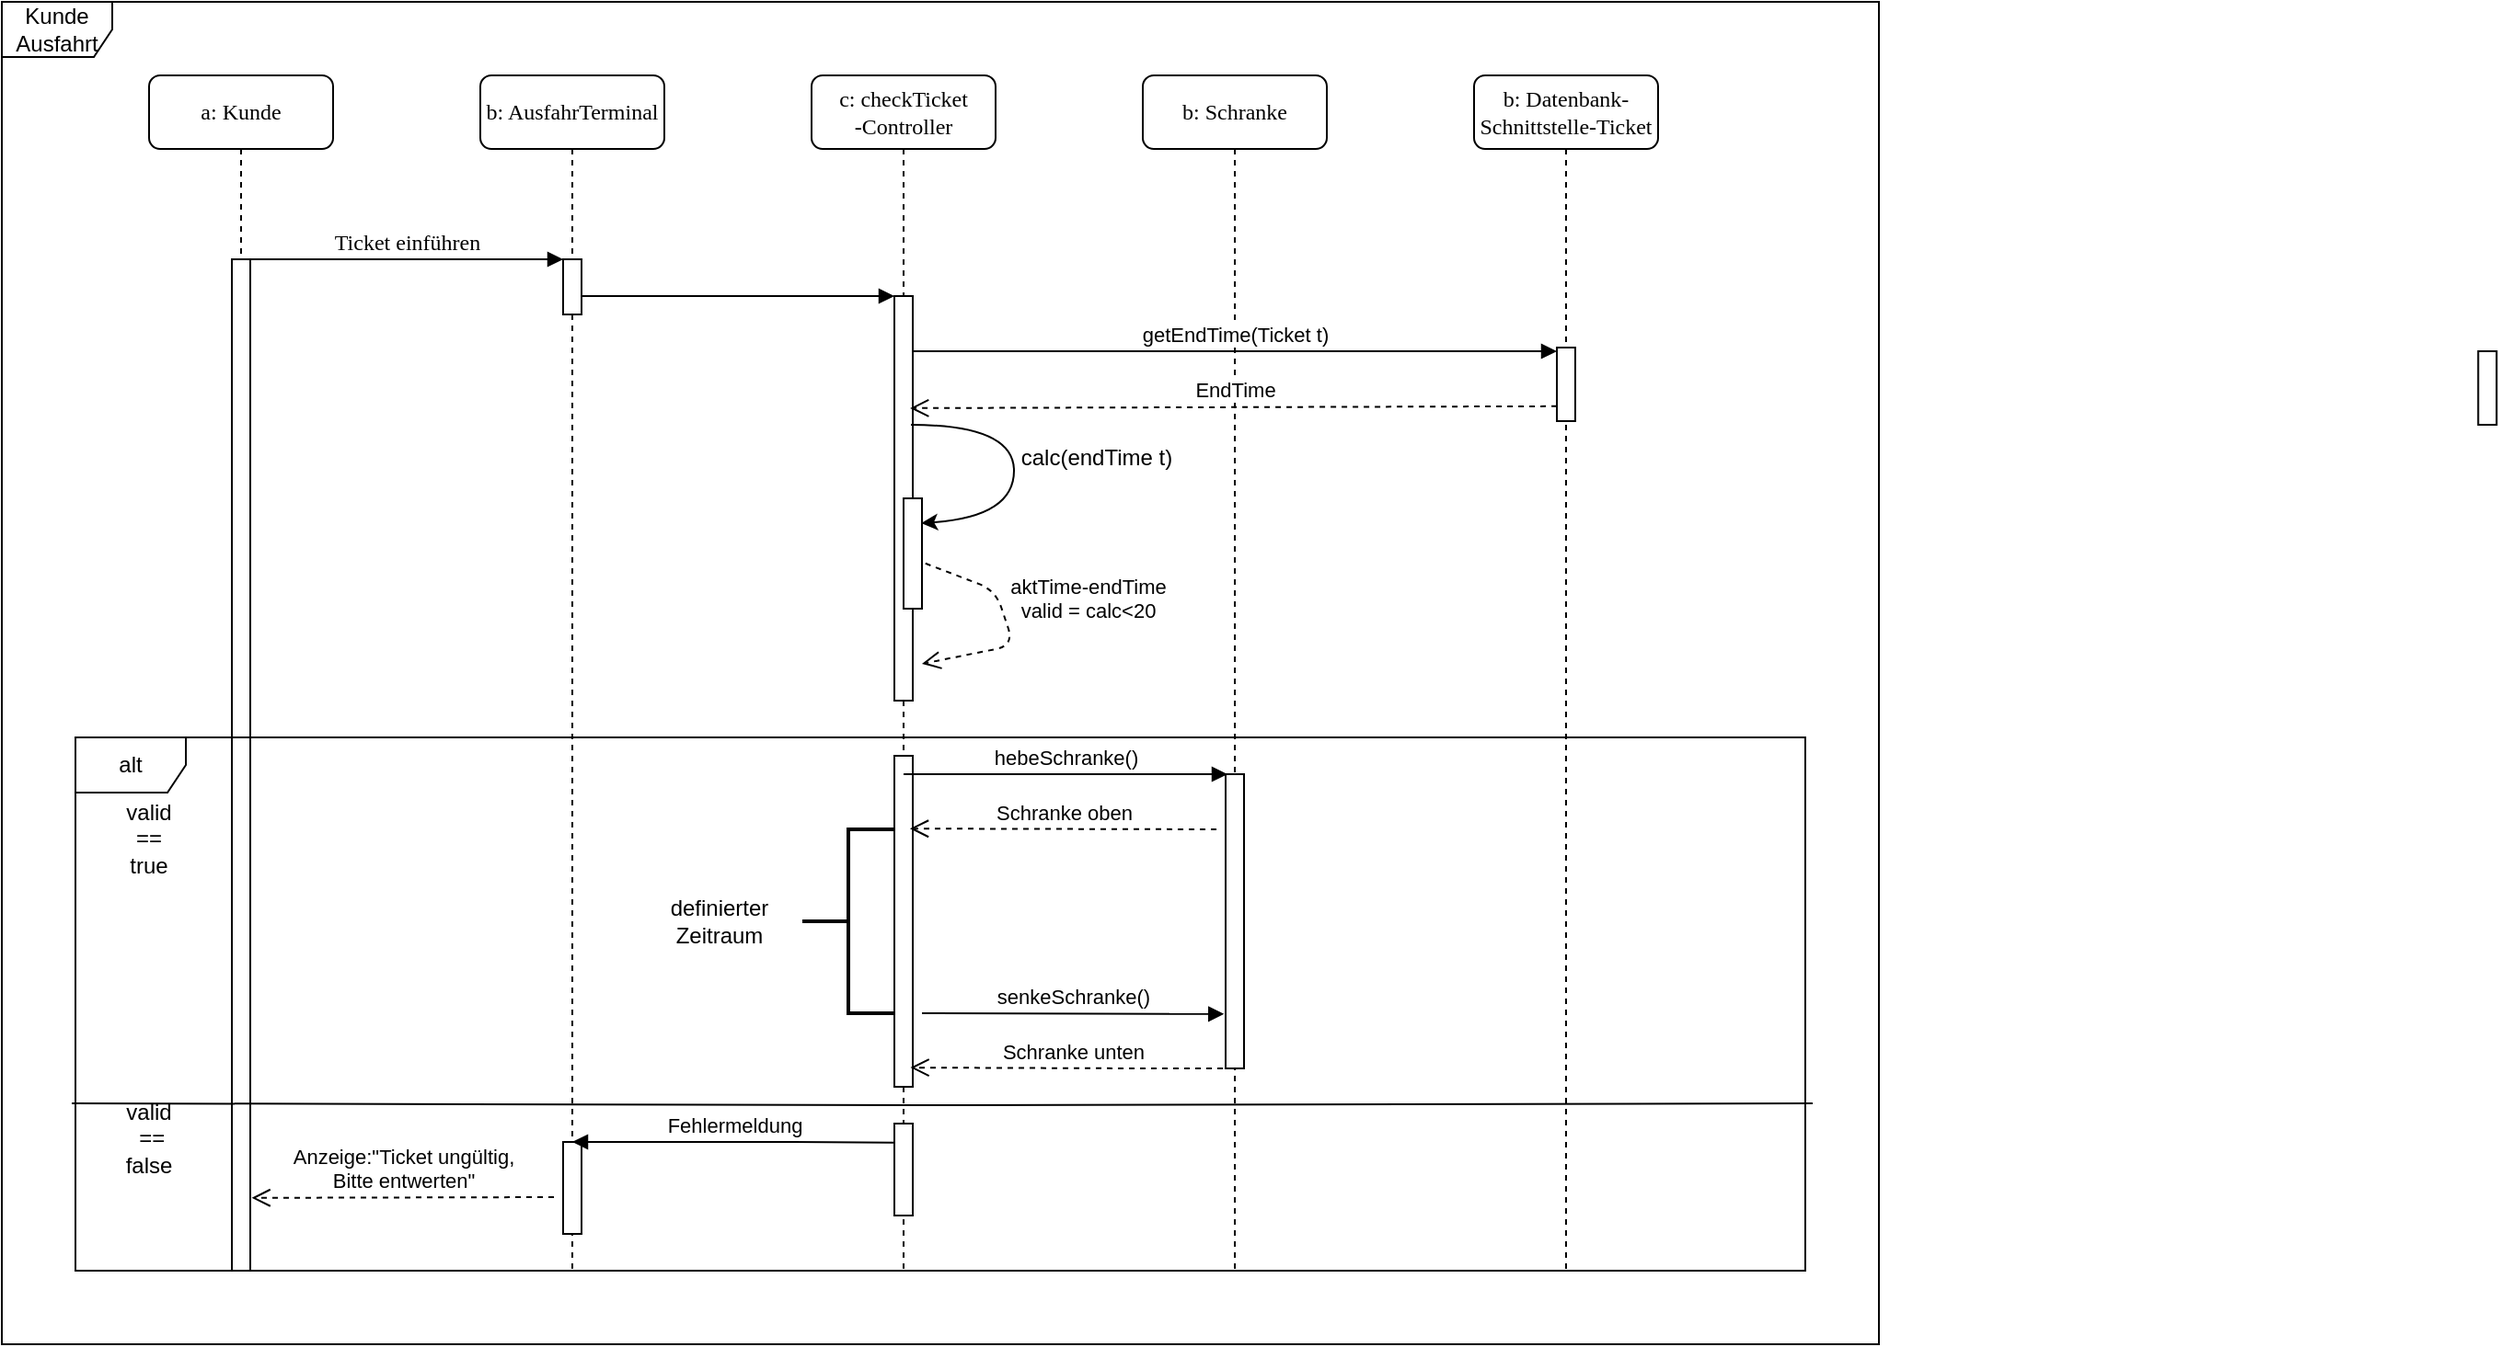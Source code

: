 <mxfile version="10.7.5" type="device"><diagram name="Page-1" id="13e1069c-82ec-6db2-03f1-153e76fe0fe0"><mxGraphModel dx="1123" dy="862" grid="1" gridSize="10" guides="1" tooltips="1" connect="1" arrows="1" fold="1" page="1" pageScale="1" pageWidth="1100" pageHeight="850" background="#ffffff" math="0" shadow="0"><root><mxCell id="0"/><mxCell id="1" parent="0"/><mxCell id="Q4IU02gw1JulgYiz2Iwk-24" value="Kunde Ausfahrt" style="shape=umlFrame;whiteSpace=wrap;html=1;" vertex="1" parent="1"><mxGeometry x="20" y="40" width="1020" height="730" as="geometry"/></mxCell><mxCell id="7baba1c4bc27f4b0-2" value="b: AusfahrTerminal" style="shape=umlLifeline;perimeter=lifelinePerimeter;whiteSpace=wrap;html=1;container=1;collapsible=0;recursiveResize=0;outlineConnect=0;rounded=1;shadow=0;comic=0;labelBackgroundColor=none;strokeColor=#000000;strokeWidth=1;fillColor=#FFFFFF;fontFamily=Verdana;fontSize=12;fontColor=#000000;align=center;" parent="1" vertex="1"><mxGeometry x="280" y="80" width="100" height="650" as="geometry"/></mxCell><mxCell id="7baba1c4bc27f4b0-10" value="" style="html=1;points=[];perimeter=orthogonalPerimeter;rounded=0;shadow=0;comic=0;labelBackgroundColor=none;strokeColor=#000000;strokeWidth=1;fillColor=#FFFFFF;fontFamily=Verdana;fontSize=12;fontColor=#000000;align=center;" parent="7baba1c4bc27f4b0-2" vertex="1"><mxGeometry x="45" y="100" width="10" height="30" as="geometry"/></mxCell><mxCell id="i2Vq3k6s4epomcee9z3W-35" value="" style="html=1;points=[];perimeter=orthogonalPerimeter;rounded=0;shadow=0;comic=0;labelBackgroundColor=none;strokeColor=#000000;strokeWidth=1;fillColor=#FFFFFF;fontFamily=Verdana;fontSize=12;fontColor=#000000;align=center;" parent="7baba1c4bc27f4b0-2" vertex="1"><mxGeometry x="45" y="580" width="10" height="50" as="geometry"/></mxCell><mxCell id="7baba1c4bc27f4b0-3" value="c: checkTicket&lt;br&gt;-Controller&lt;br&gt;" style="shape=umlLifeline;perimeter=lifelinePerimeter;whiteSpace=wrap;html=1;container=1;collapsible=0;recursiveResize=0;outlineConnect=0;rounded=1;shadow=0;comic=0;labelBackgroundColor=none;strokeColor=#000000;strokeWidth=1;fillColor=#FFFFFF;fontFamily=Verdana;fontSize=12;fontColor=#000000;align=center;" parent="1" vertex="1"><mxGeometry x="460" y="80" width="100" height="650" as="geometry"/></mxCell><mxCell id="7baba1c4bc27f4b0-13" value="" style="html=1;points=[];perimeter=orthogonalPerimeter;rounded=0;shadow=0;comic=0;labelBackgroundColor=none;strokeColor=#000000;strokeWidth=1;fillColor=#FFFFFF;fontFamily=Verdana;fontSize=12;fontColor=#000000;align=center;" parent="7baba1c4bc27f4b0-3" vertex="1"><mxGeometry x="45" y="120" width="10" height="220" as="geometry"/></mxCell><mxCell id="i2Vq3k6s4epomcee9z3W-2" value="" style="html=1;points=[];perimeter=orthogonalPerimeter;rounded=0;shadow=0;comic=0;labelBackgroundColor=none;strokeColor=#000000;strokeWidth=1;fillColor=#FFFFFF;fontFamily=Verdana;fontSize=12;fontColor=#000000;align=center;" parent="7baba1c4bc27f4b0-3" vertex="1"><mxGeometry x="45" y="370" width="10" height="180" as="geometry"/></mxCell><mxCell id="i2Vq3k6s4epomcee9z3W-19" value="" style="html=1;points=[];perimeter=orthogonalPerimeter;rounded=0;shadow=0;comic=0;labelBackgroundColor=none;strokeColor=#000000;strokeWidth=1;fillColor=#FFFFFF;fontFamily=Verdana;fontSize=12;fontColor=#000000;align=center;" parent="7baba1c4bc27f4b0-3" vertex="1"><mxGeometry x="45" y="570" width="10" height="50" as="geometry"/></mxCell><mxCell id="Q4IU02gw1JulgYiz2Iwk-3" value="" style="curved=1;endArrow=classic;html=1;entryX=0.957;entryY=0.225;entryDx=0;entryDy=0;entryPerimeter=0;" edge="1" parent="7baba1c4bc27f4b0-3" target="Q4IU02gw1JulgYiz2Iwk-5"><mxGeometry width="50" height="50" relative="1" as="geometry"><mxPoint x="54" y="190" as="sourcePoint"/><mxPoint x="80" y="240" as="targetPoint"/><Array as="points"><mxPoint x="110" y="190"/><mxPoint x="110" y="240"/></Array></mxGeometry></mxCell><mxCell id="Q4IU02gw1JulgYiz2Iwk-5" value="" style="html=1;points=[];perimeter=orthogonalPerimeter;" vertex="1" parent="7baba1c4bc27f4b0-3"><mxGeometry x="50" y="230" width="10" height="60" as="geometry"/></mxCell><mxCell id="Q4IU02gw1JulgYiz2Iwk-8" value="aktTime-endTime&lt;br&gt;valid = calc&amp;lt;20&lt;br&gt;" style="html=1;verticalAlign=bottom;endArrow=open;dashed=1;endSize=8;exitX=1.189;exitY=0.59;exitDx=0;exitDy=0;exitPerimeter=0;" edge="1" parent="7baba1c4bc27f4b0-3" source="Q4IU02gw1JulgYiz2Iwk-5"><mxGeometry x="0.171" y="-41" relative="1" as="geometry"><mxPoint x="160" y="280" as="sourcePoint"/><mxPoint x="60" y="320" as="targetPoint"/><Array as="points"><mxPoint x="100" y="280"/><mxPoint x="110" y="310"/></Array><mxPoint x="48" y="30" as="offset"/></mxGeometry></mxCell><mxCell id="Q4IU02gw1JulgYiz2Iwk-12" value="hebeSchranke()" style="html=1;verticalAlign=bottom;endArrow=block;entryX=0.1;entryY=0;entryDx=0;entryDy=0;entryPerimeter=0;" edge="1" parent="7baba1c4bc27f4b0-3" target="Q4IU02gw1JulgYiz2Iwk-11"><mxGeometry width="80" relative="1" as="geometry"><mxPoint x="50" y="380" as="sourcePoint"/><mxPoint x="220" y="380" as="targetPoint"/></mxGeometry></mxCell><mxCell id="Q4IU02gw1JulgYiz2Iwk-16" value="senkeSchranke()" style="html=1;verticalAlign=bottom;endArrow=block;entryX=-0.087;entryY=0.815;entryDx=0;entryDy=0;entryPerimeter=0;" edge="1" parent="7baba1c4bc27f4b0-3" target="Q4IU02gw1JulgYiz2Iwk-11"><mxGeometry width="80" relative="1" as="geometry"><mxPoint x="60" y="510" as="sourcePoint"/><mxPoint x="140" y="510" as="targetPoint"/></mxGeometry></mxCell><mxCell id="7baba1c4bc27f4b0-4" value="b: Schranke&lt;br&gt;" style="shape=umlLifeline;perimeter=lifelinePerimeter;whiteSpace=wrap;html=1;container=1;collapsible=0;recursiveResize=0;outlineConnect=0;rounded=1;shadow=0;comic=0;labelBackgroundColor=none;strokeColor=#000000;strokeWidth=1;fillColor=#FFFFFF;fontFamily=Verdana;fontSize=12;fontColor=#000000;align=center;" parent="1" vertex="1"><mxGeometry x="640" y="80" width="100" height="650" as="geometry"/></mxCell><mxCell id="Q4IU02gw1JulgYiz2Iwk-11" value="" style="html=1;points=[];perimeter=orthogonalPerimeter;" vertex="1" parent="7baba1c4bc27f4b0-4"><mxGeometry x="45" y="380" width="10" height="160" as="geometry"/></mxCell><mxCell id="7baba1c4bc27f4b0-5" value="b: Datenbank-Schnittstelle-Ticket&lt;br&gt;" style="shape=umlLifeline;perimeter=lifelinePerimeter;whiteSpace=wrap;html=1;container=1;collapsible=0;recursiveResize=0;outlineConnect=0;rounded=1;shadow=0;comic=0;labelBackgroundColor=none;strokeColor=#000000;strokeWidth=1;fillColor=#FFFFFF;fontFamily=Verdana;fontSize=12;fontColor=#000000;align=center;" parent="1" vertex="1"><mxGeometry x="820" y="80" width="100" height="650" as="geometry"/></mxCell><mxCell id="GPIz5f-cf1OQXe9ibUi--14" value="" style="html=1;points=[];perimeter=orthogonalPerimeter;" parent="7baba1c4bc27f4b0-5" vertex="1"><mxGeometry x="45" y="148" width="10" height="40" as="geometry"/></mxCell><mxCell id="7baba1c4bc27f4b0-8" value="a: Kunde" style="shape=umlLifeline;perimeter=lifelinePerimeter;whiteSpace=wrap;html=1;container=1;collapsible=0;recursiveResize=0;outlineConnect=0;rounded=1;shadow=0;comic=0;labelBackgroundColor=none;strokeColor=#000000;strokeWidth=1;fillColor=#FFFFFF;fontFamily=Verdana;fontSize=12;fontColor=#000000;align=center;" parent="1" vertex="1"><mxGeometry x="100" y="80" width="100" height="650" as="geometry"/></mxCell><mxCell id="7baba1c4bc27f4b0-9" value="" style="html=1;points=[];perimeter=orthogonalPerimeter;rounded=0;shadow=0;comic=0;labelBackgroundColor=none;strokeColor=#000000;strokeWidth=1;fillColor=#FFFFFF;fontFamily=Verdana;fontSize=12;fontColor=#000000;align=center;" parent="7baba1c4bc27f4b0-8" vertex="1"><mxGeometry x="45" y="100" width="10" height="550" as="geometry"/></mxCell><mxCell id="7baba1c4bc27f4b0-11" value="Ticket einführen" style="html=1;verticalAlign=bottom;endArrow=block;entryX=0;entryY=0;labelBackgroundColor=none;fontFamily=Verdana;fontSize=12;edgeStyle=elbowEdgeStyle;elbow=vertical;" parent="1" source="7baba1c4bc27f4b0-9" target="7baba1c4bc27f4b0-10" edge="1"><mxGeometry relative="1" as="geometry"><mxPoint x="220" y="190" as="sourcePoint"/></mxGeometry></mxCell><mxCell id="7baba1c4bc27f4b0-14" value="" style="html=1;verticalAlign=bottom;endArrow=block;entryX=0;entryY=0;labelBackgroundColor=none;fontFamily=Verdana;fontSize=12;edgeStyle=elbowEdgeStyle;elbow=vertical;" parent="1" source="7baba1c4bc27f4b0-10" target="7baba1c4bc27f4b0-13" edge="1"><mxGeometry relative="1" as="geometry"><mxPoint x="370" y="200" as="sourcePoint"/></mxGeometry></mxCell><mxCell id="GPIz5f-cf1OQXe9ibUi--4" value="" style="html=1;points=[];perimeter=orthogonalPerimeter;rounded=0;shadow=0;comic=0;labelBackgroundColor=none;strokeColor=#000000;strokeWidth=1;fillColor=#FFFFFF;fontFamily=Verdana;fontSize=12;fontColor=#000000;align=center;" parent="1" vertex="1"><mxGeometry x="1365.667" y="230" width="10" height="40" as="geometry"/></mxCell><mxCell id="GPIz5f-cf1OQXe9ibUi--15" value="getEndTime(Ticket t)" style="html=1;verticalAlign=bottom;endArrow=block;" parent="1" source="7baba1c4bc27f4b0-13" target="GPIz5f-cf1OQXe9ibUi--14" edge="1"><mxGeometry width="80" relative="1" as="geometry"><mxPoint x="410" y="700" as="sourcePoint"/><mxPoint x="490" y="700" as="targetPoint"/><Array as="points"><mxPoint x="740" y="230"/></Array></mxGeometry></mxCell><mxCell id="i2Vq3k6s4epomcee9z3W-25" value="" style="endArrow=none;html=1;" parent="1" edge="1"><mxGeometry width="50" height="50" relative="1" as="geometry"><mxPoint x="58" y="639" as="sourcePoint"/><mxPoint x="1004" y="639" as="targetPoint"/><Array as="points"><mxPoint x="530" y="640"/></Array></mxGeometry></mxCell><mxCell id="i2Vq3k6s4epomcee9z3W-26" value="valid == true" style="text;html=1;strokeColor=none;fillColor=none;align=center;verticalAlign=middle;whiteSpace=wrap;rounded=0;" parent="1" vertex="1"><mxGeometry x="80" y="485" width="40" height="20" as="geometry"/></mxCell><mxCell id="i2Vq3k6s4epomcee9z3W-27" value="valid&lt;br&gt;&amp;nbsp;== &lt;br&gt;false" style="text;html=1;strokeColor=none;fillColor=none;align=center;verticalAlign=middle;whiteSpace=wrap;rounded=0;" parent="1" vertex="1"><mxGeometry x="70" y="648" width="60" height="20" as="geometry"/></mxCell><mxCell id="Q4IU02gw1JulgYiz2Iwk-1" value="EndTime" style="html=1;verticalAlign=bottom;endArrow=open;dashed=1;endSize=8;exitX=0.005;exitY=0.798;exitDx=0;exitDy=0;exitPerimeter=0;entryX=0.856;entryY=0.277;entryDx=0;entryDy=0;entryPerimeter=0;" edge="1" parent="1" source="GPIz5f-cf1OQXe9ibUi--14" target="7baba1c4bc27f4b0-13"><mxGeometry relative="1" as="geometry"><mxPoint x="860" y="260" as="sourcePoint"/><mxPoint x="520" y="260" as="targetPoint"/></mxGeometry></mxCell><mxCell id="Q4IU02gw1JulgYiz2Iwk-4" value="calc(endTime t)&lt;br&gt;" style="text;html=1;strokeColor=none;fillColor=none;align=center;verticalAlign=middle;whiteSpace=wrap;rounded=0;" vertex="1" parent="1"><mxGeometry x="570" y="278" width="90" height="20" as="geometry"/></mxCell><mxCell id="Q4IU02gw1JulgYiz2Iwk-13" value="Schranke oben" style="html=1;verticalAlign=bottom;endArrow=open;dashed=1;endSize=8;entryX=0.847;entryY=0.22;entryDx=0;entryDy=0;entryPerimeter=0;" edge="1" parent="1" target="i2Vq3k6s4epomcee9z3W-2"><mxGeometry relative="1" as="geometry"><mxPoint x="680" y="490" as="sourcePoint"/><mxPoint x="520" y="490" as="targetPoint"/></mxGeometry></mxCell><mxCell id="Q4IU02gw1JulgYiz2Iwk-15" value="Schranke unten" style="html=1;verticalAlign=bottom;endArrow=open;dashed=1;endSize=8;entryX=0.873;entryY=0.942;entryDx=0;entryDy=0;entryPerimeter=0;" edge="1" parent="1" source="7baba1c4bc27f4b0-4" target="i2Vq3k6s4epomcee9z3W-2"><mxGeometry relative="1" as="geometry"><mxPoint x="690" y="550" as="sourcePoint"/><mxPoint x="520" y="620" as="targetPoint"/><Array as="points"><mxPoint x="640" y="620"/></Array></mxGeometry></mxCell><mxCell id="Q4IU02gw1JulgYiz2Iwk-17" value="" style="strokeWidth=2;html=1;shape=mxgraph.flowchart.annotation_2;align=left;pointerEvents=1" vertex="1" parent="1"><mxGeometry x="455" y="490" width="50" height="100" as="geometry"/></mxCell><mxCell id="Q4IU02gw1JulgYiz2Iwk-18" value="definierter&lt;br&gt;Zeitraum&lt;br&gt;" style="text;html=1;strokeColor=none;fillColor=none;align=center;verticalAlign=middle;whiteSpace=wrap;rounded=0;" vertex="1" parent="1"><mxGeometry x="390" y="530" width="40" height="20" as="geometry"/></mxCell><mxCell id="Q4IU02gw1JulgYiz2Iwk-22" value="Fehlermeldung" style="html=1;verticalAlign=bottom;endArrow=block;exitX=0.047;exitY=0.207;exitDx=0;exitDy=0;exitPerimeter=0;" edge="1" parent="1" source="i2Vq3k6s4epomcee9z3W-19" target="7baba1c4bc27f4b0-2"><mxGeometry width="80" relative="1" as="geometry"><mxPoint x="410" y="660" as="sourcePoint"/><mxPoint x="490" y="660" as="targetPoint"/><Array as="points"><mxPoint x="460" y="660"/></Array></mxGeometry></mxCell><mxCell id="Q4IU02gw1JulgYiz2Iwk-23" value="Anzeige:&quot;Ticket ungültig,&lt;br&gt;Bitte entwerten&quot;&lt;br&gt;" style="html=1;verticalAlign=bottom;endArrow=open;dashed=1;endSize=8;entryX=1.078;entryY=0.928;entryDx=0;entryDy=0;entryPerimeter=0;" edge="1" parent="1" target="7baba1c4bc27f4b0-9"><mxGeometry relative="1" as="geometry"><mxPoint x="320" y="690" as="sourcePoint"/><mxPoint x="180" y="690" as="targetPoint"/></mxGeometry></mxCell><mxCell id="i2Vq3k6s4epomcee9z3W-24" value="alt" style="shape=umlFrame;whiteSpace=wrap;html=1;" parent="1" vertex="1"><mxGeometry x="60" y="440" width="940" height="290" as="geometry"/></mxCell></root></mxGraphModel></diagram></mxfile>